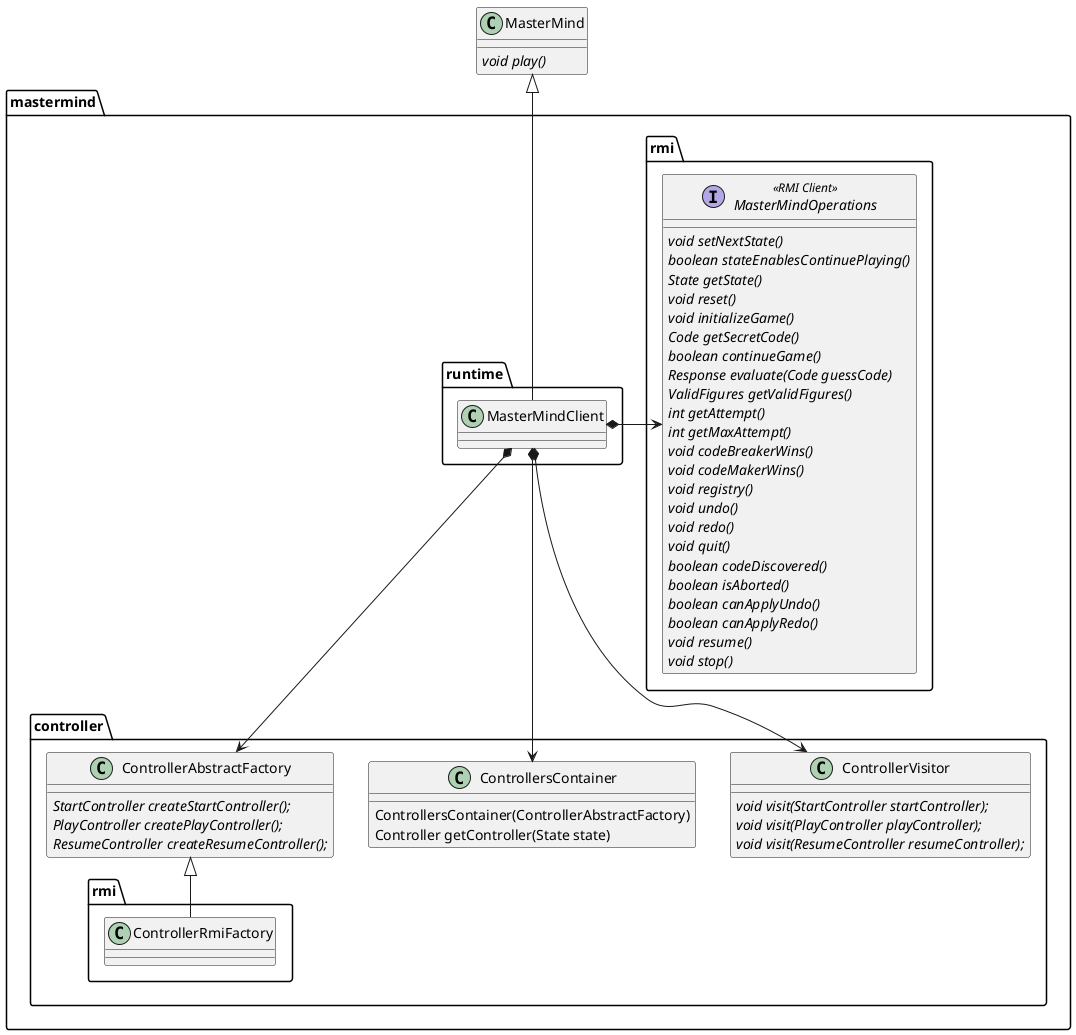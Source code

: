 @startuml

package mastermind.controller {
   class ControllersContainer {
      ControllersContainer(ControllerAbstractFactory)
      Controller getController(State state)
   }

   class ControllerAbstractFactory {
      {abstract}StartController createStartController();
      {abstract}PlayController createPlayController();
      {abstract}ResumeController createResumeController();
   }

   class ControllerVisitor {
      {abstract}void visit(StartController startController);
      {abstract}void visit(PlayController playController);
      {abstract}void visit(ResumeController resumeController);
   }

   package rmi {
      class ControllerRmiFactory
   }

   ControllerAbstractFactory <|-- ControllerRmiFactory
}

package mastermind.rmi {
   interface MasterMindOperations <<RMI Client>> {
       {abstract}void setNextState()
       {abstract}boolean stateEnablesContinuePlaying()
       {abstract}State getState()
       {abstract}void reset()
       {abstract}void initializeGame()
       {abstract}Code getSecretCode()
       {abstract}boolean continueGame()
       {abstract}Response evaluate(Code guessCode)
       {abstract}ValidFigures getValidFigures()
       {abstract}int getAttempt()
       {abstract}int getMaxAttempt()
       {abstract}void codeBreakerWins()
       {abstract}void codeMakerWins()
       {abstract}void registry()
       {abstract}void undo()
       {abstract}void redo()
       {abstract}void quit()
       {abstract}boolean codeDiscovered()
       {abstract}boolean isAborted()
       {abstract}boolean canApplyUndo()
       {abstract}boolean canApplyRedo()
       {abstract}void resume()
       {abstract}void stop()
   }
}

class MasterMind {
   {abstract} void play()
}

package mastermind.runtime {
   MasterMindClient *-> MasterMindOperations
}

MasterMind <|-down- MasterMindClient

MasterMindClient *-right-> ControllerVisitor
MasterMindClient *-down-> ControllersContainer
MasterMindClient *-down-> ControllerAbstractFactory

@enduml


